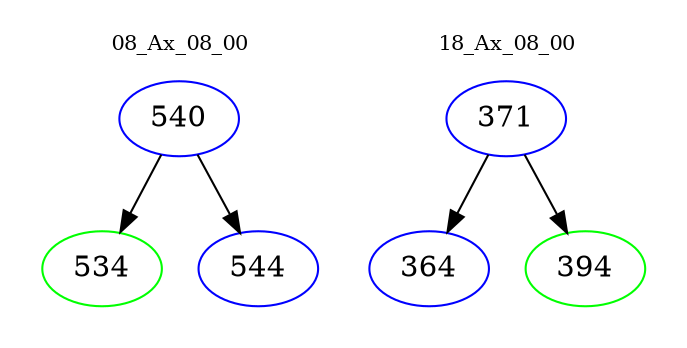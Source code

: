digraph{
subgraph cluster_0 {
color = white
label = "08_Ax_08_00";
fontsize=10;
T0_540 [label="540", color="blue"]
T0_540 -> T0_534 [color="black"]
T0_534 [label="534", color="green"]
T0_540 -> T0_544 [color="black"]
T0_544 [label="544", color="blue"]
}
subgraph cluster_1 {
color = white
label = "18_Ax_08_00";
fontsize=10;
T1_371 [label="371", color="blue"]
T1_371 -> T1_364 [color="black"]
T1_364 [label="364", color="blue"]
T1_371 -> T1_394 [color="black"]
T1_394 [label="394", color="green"]
}
}
